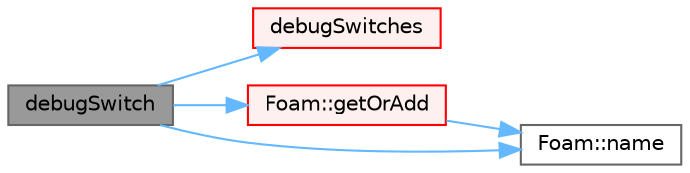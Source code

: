 digraph "debugSwitch"
{
 // LATEX_PDF_SIZE
  bgcolor="transparent";
  edge [fontname=Helvetica,fontsize=10,labelfontname=Helvetica,labelfontsize=10];
  node [fontname=Helvetica,fontsize=10,shape=box,height=0.2,width=0.4];
  rankdir="LR";
  Node1 [id="Node000001",label="debugSwitch",height=0.2,width=0.4,color="gray40", fillcolor="grey60", style="filled", fontcolor="black",tooltip=" "];
  Node1 -> Node2 [id="edge1_Node000001_Node000002",color="steelblue1",style="solid",tooltip=" "];
  Node2 [id="Node000002",label="debugSwitches",height=0.2,width=0.4,color="red", fillcolor="#FFF0F0", style="filled",URL="$namespaceFoam_1_1debug.html#ae2433dfbd6f48fe155756f10df21df61",tooltip=" "];
  Node1 -> Node6 [id="edge2_Node000001_Node000006",color="steelblue1",style="solid",tooltip=" "];
  Node6 [id="Node000006",label="Foam::getOrAdd",height=0.2,width=0.4,color="red", fillcolor="#FFF0F0", style="filled",URL="$namespaceFoam.html#ab1573deceafb20b36b657feb3653a8ea",tooltip=" "];
  Node6 -> Node16 [id="edge3_Node000006_Node000016",color="steelblue1",style="solid",tooltip=" "];
  Node16 [id="Node000016",label="Foam::name",height=0.2,width=0.4,color="grey40", fillcolor="white", style="filled",URL="$namespaceFoam.html#accde1bf3e2a4105cca868012a680afbe",tooltip=" "];
  Node1 -> Node16 [id="edge4_Node000001_Node000016",color="steelblue1",style="solid",tooltip=" "];
}
